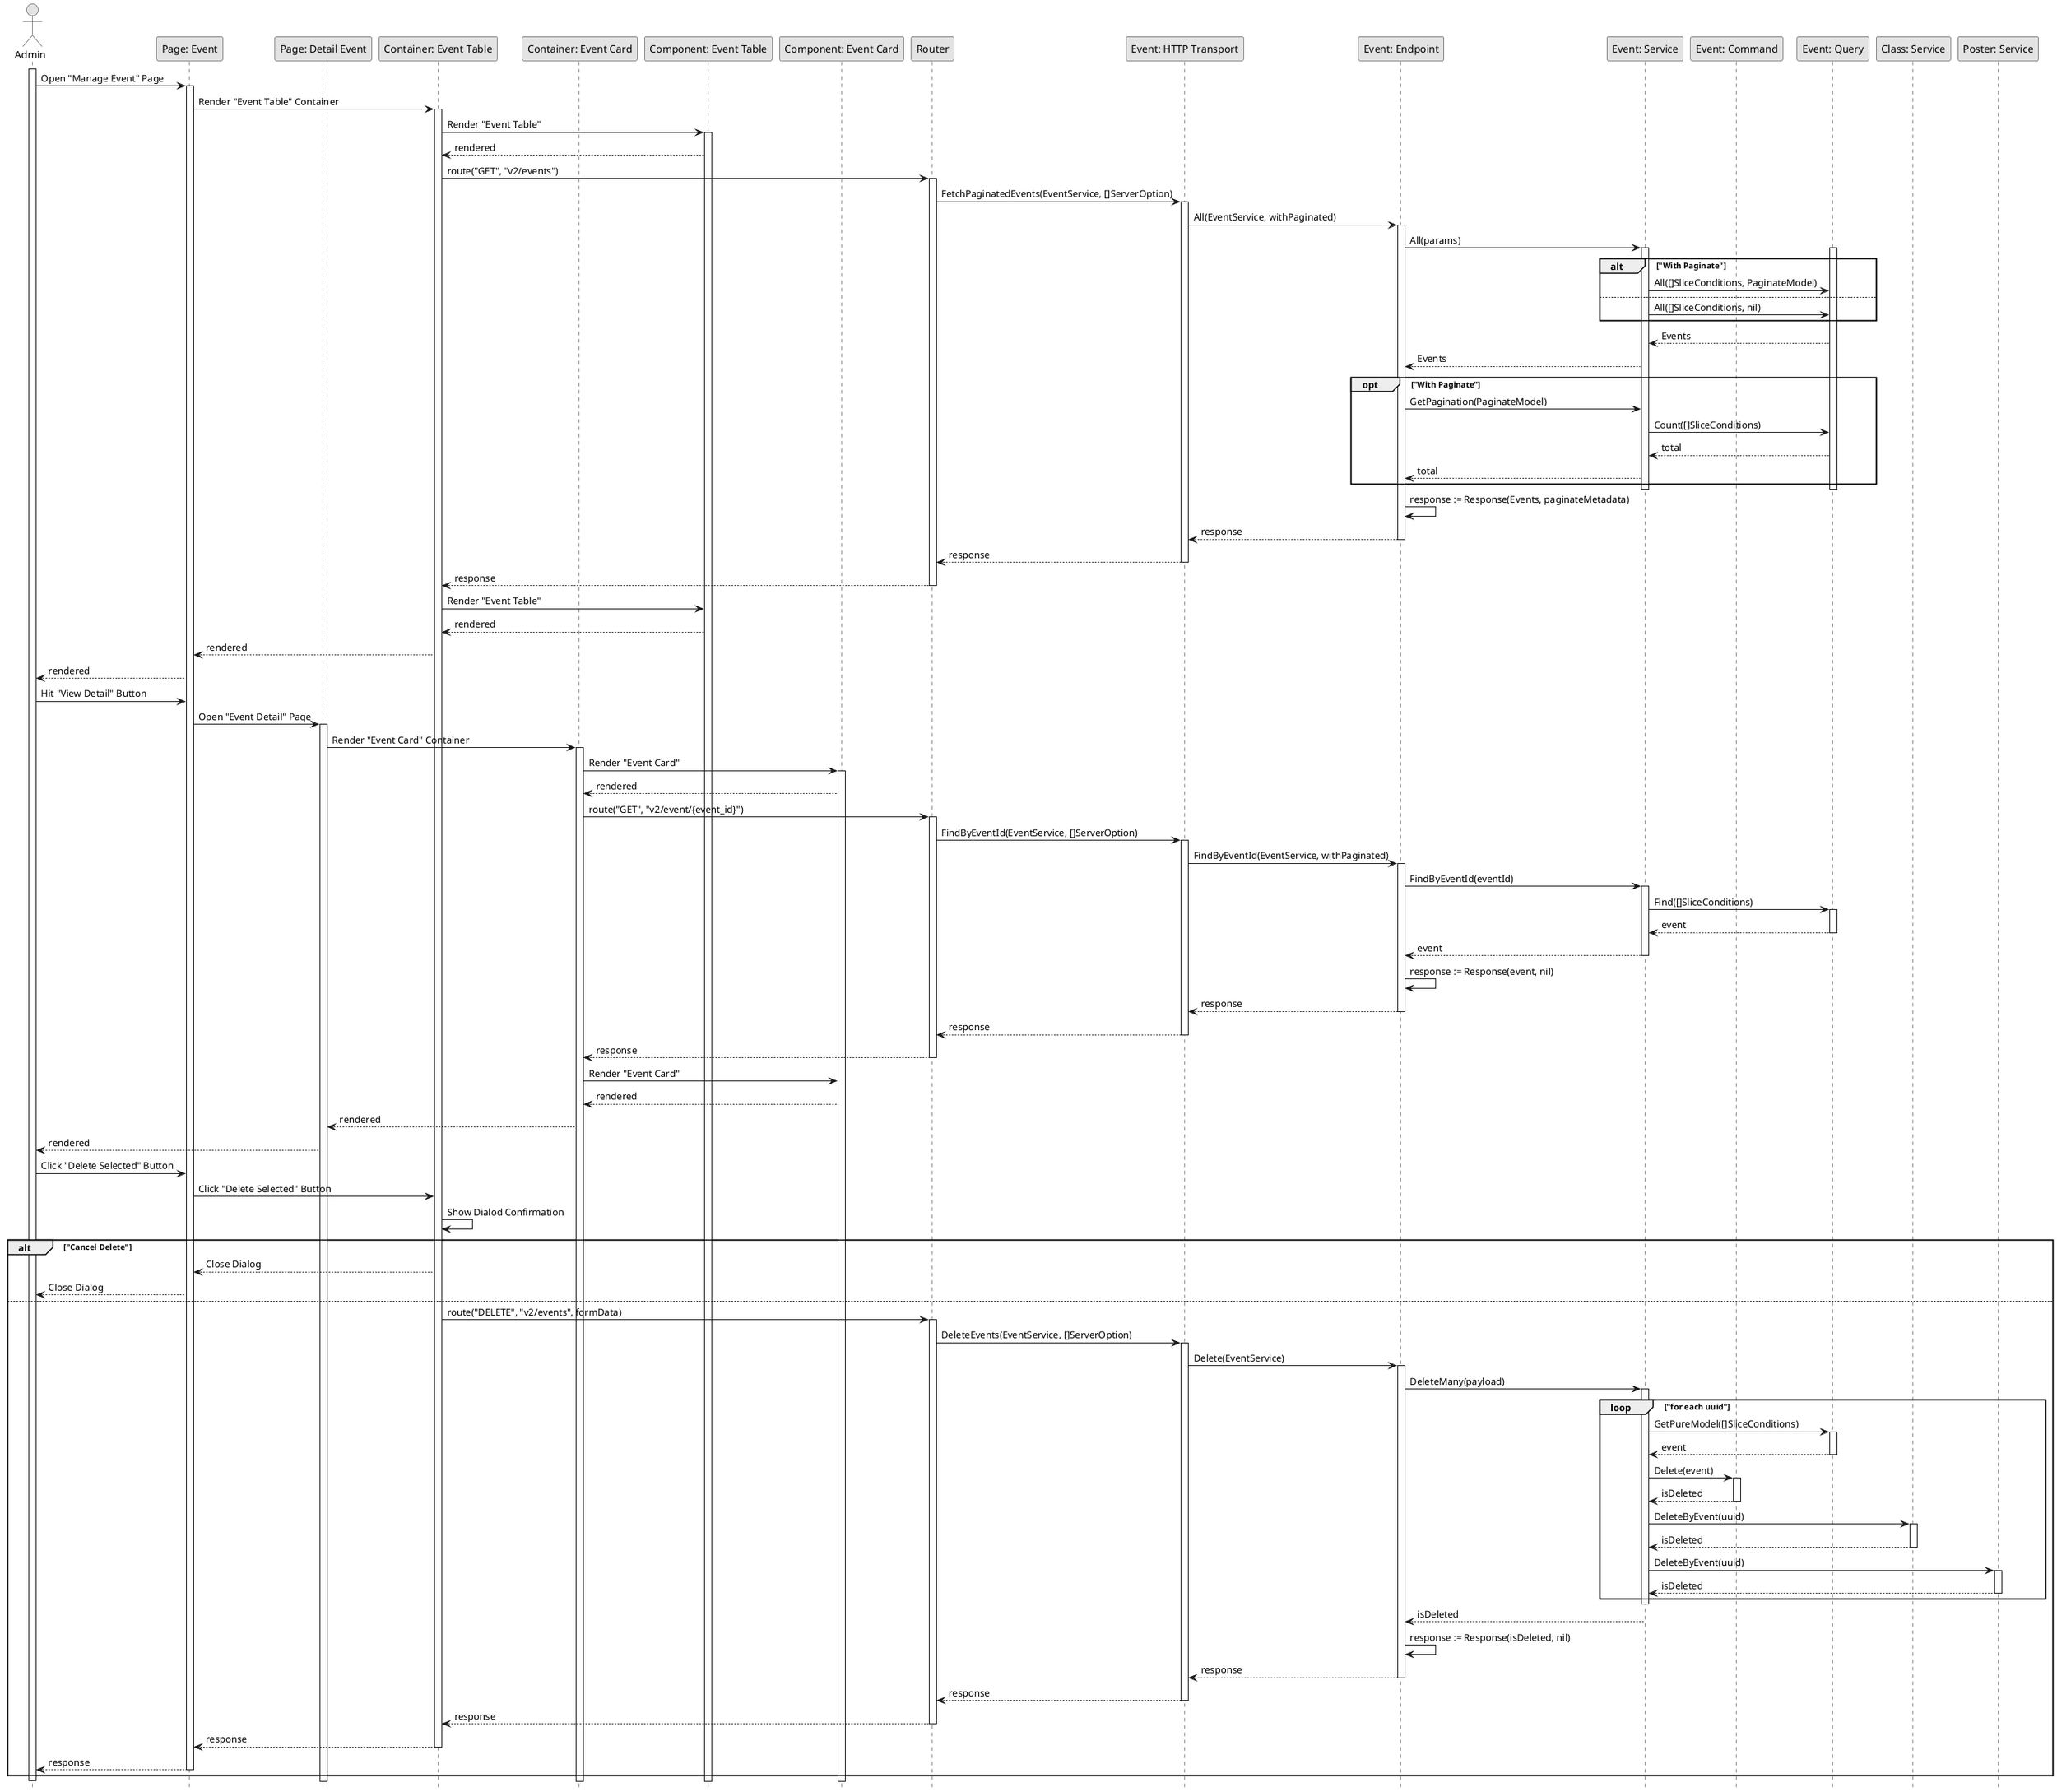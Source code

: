 @startuml DeleteEvent

skinparam Monochrome true
skinparam Shadowing false
hide footbox

actor Admin
participant "Page: Event" as EventPage
participant "Page: Detail Event" as DetailEventPage
participant "Container: Event Table" as EventTableContainer
participant "Container: Event Card" as EventCardContainer
participant "Component: Event Table" as EventTable
participant "Component: Event Card" as EventCard
participant "Router" as Router
participant "Event: HTTP Transport" as EventHTTPTransport
participant "Event: Endpoint" as EventEndpoint
participant "Event: Service" as EventService
participant "Event: Command" as EventCommand
participant "Event: Query" as EventQuery
participant "Class: Service" as ClassService
participant "Poster: Service" as PosterService

activate Admin

Admin->EventPage: Open "Manage Event" Page
activate EventPage
EventPage->EventTableContainer: Render "Event Table" Container
activate EventTableContainer
EventTableContainer->EventTable: Render "Event Table"
activate EventTable
EventTable-->EventTableContainer: rendered
EventTableContainer->Router: route("GET", "v2/events")
activate Router
Router->EventHTTPTransport: FetchPaginatedEvents(EventService, []ServerOption)
activate EventHTTPTransport
EventHTTPTransport->EventEndpoint: All(EventService, withPaginated)
activate EventEndpoint
EventEndpoint->EventService: All(params)

activate EventService
activate EventQuery
alt "With Paginate"
    EventService->EventQuery: All([]SliceConditions, PaginateModel)
else
    EventService->EventQuery: All([]SliceConditions, nil)
end
EventQuery-->EventService: Events
EventService-->EventEndpoint: Events

opt "With Paginate"
    EventEndpoint->EventService: GetPagination(PaginateModel)
    EventService->EventQuery: Count([]SliceConditions)
    EventQuery-->EventService: total
    EventService-->EventEndpoint: total
end
deactivate EventQuery
deactivate EventService

EventEndpoint->EventEndpoint: response := Response(Events, paginateMetadata)
EventEndpoint-->EventHTTPTransport: response
deactivate EventEndpoint
EventHTTPTransport-->Router: response
deactivate EventHTTPTransport
Router-->EventTableContainer: response
deactivate Router
EventTableContainer->EventTable: Render "Event Table"
EventTable-->EventTableContainer: rendered
EventTableContainer-->EventPage: rendered
EventPage-->Admin: rendered

' View Detail
Admin->EventPage: Hit "View Detail" Button
EventPage->DetailEventPage: Open "Event Detail" Page
activate DetailEventPage
DetailEventPage->EventCardContainer: Render "Event Card" Container
activate EventCardContainer
EventCardContainer->EventCard: Render "Event Card"
activate EventCard
EventCard-->EventCardContainer: rendered
EventCardContainer->Router: route("GET", "v2/event/{event_id}")
activate Router
Router->EventHTTPTransport: FindByEventId(EventService, []ServerOption)
activate EventHTTPTransport
EventHTTPTransport->EventEndpoint: FindByEventId(EventService, withPaginated)
activate EventEndpoint
EventEndpoint->EventService: FindByEventId(eventId)

activate EventService
EventService->EventQuery: Find([]SliceConditions)
activate EventQuery
EventQuery-->EventService: event
deactivate EventQuery
EventService-->EventEndpoint: event
deactivate EventService

EventEndpoint->EventEndpoint: response := Response(event, nil)
EventEndpoint-->EventHTTPTransport: response
deactivate EventEndpoint
EventHTTPTransport-->Router: response
deactivate EventHTTPTransport
Router-->EventCardContainer: response
deactivate Router
EventCardContainer->EventCard: Render "Event Card"
EventCard-->EventCardContainer: rendered
EventCardContainer-->DetailEventPage: rendered
DetailEventPage-->Admin: rendered
' End View Detail

Admin->EventPage: Click "Delete Selected" Button
EventPage->EventTableContainer: Click "Delete Selected" Button
EventTableContainer->EventTableContainer: Show Dialod Confirmation

alt "Cancel Delete"
    EventTableContainer-->EventPage: Close Dialog
    EventPage-->Admin: Close Dialog
else
    EventTableContainer->Router: route("DELETE", "v2/events", formData)
    activate Router
    Router->EventHTTPTransport: DeleteEvents(EventService, []ServerOption)
    activate EventHTTPTransport
    EventHTTPTransport->EventEndpoint: Delete(EventService)
    activate EventEndpoint
    EventEndpoint->EventService: DeleteMany(payload)

    activate EventService
    loop "for each uuid"
        EventService->EventQuery: GetPureModel([]SliceConditions)
        activate EventQuery
        EventQuery-->EventService: event
        deactivate EventQuery

        EventService->EventCommand: Delete(event)
        activate EventCommand
        EventCommand-->EventService: isDeleted
        deactivate EventCommand

        EventService->ClassService: DeleteByEvent(uuid)
        activate ClassService
        ClassService-->EventService: isDeleted
        deactivate ClassService

        EventService->PosterService: DeleteByEvent(uuid)
        activate PosterService
        PosterService-->EventService: isDeleted
        deactivate PosterService
    end
    deactivate EventService
    EventService-->EventEndpoint: isDeleted
    EventEndpoint->EventEndpoint: response := Response(isDeleted, nil)
    EventEndpoint-->EventHTTPTransport: response
    deactivate EventEndpoint
    EventHTTPTransport-->Router: response
    deactivate EventHTTPTransport
    Router-->EventTableContainer: response
    deactivate Router
    EventTableContainer-->EventPage: response
    deactivate EventTableContainer
    EventPage-->Admin: response
    deactivate EventPage
end

deactivate Admin

@enduml